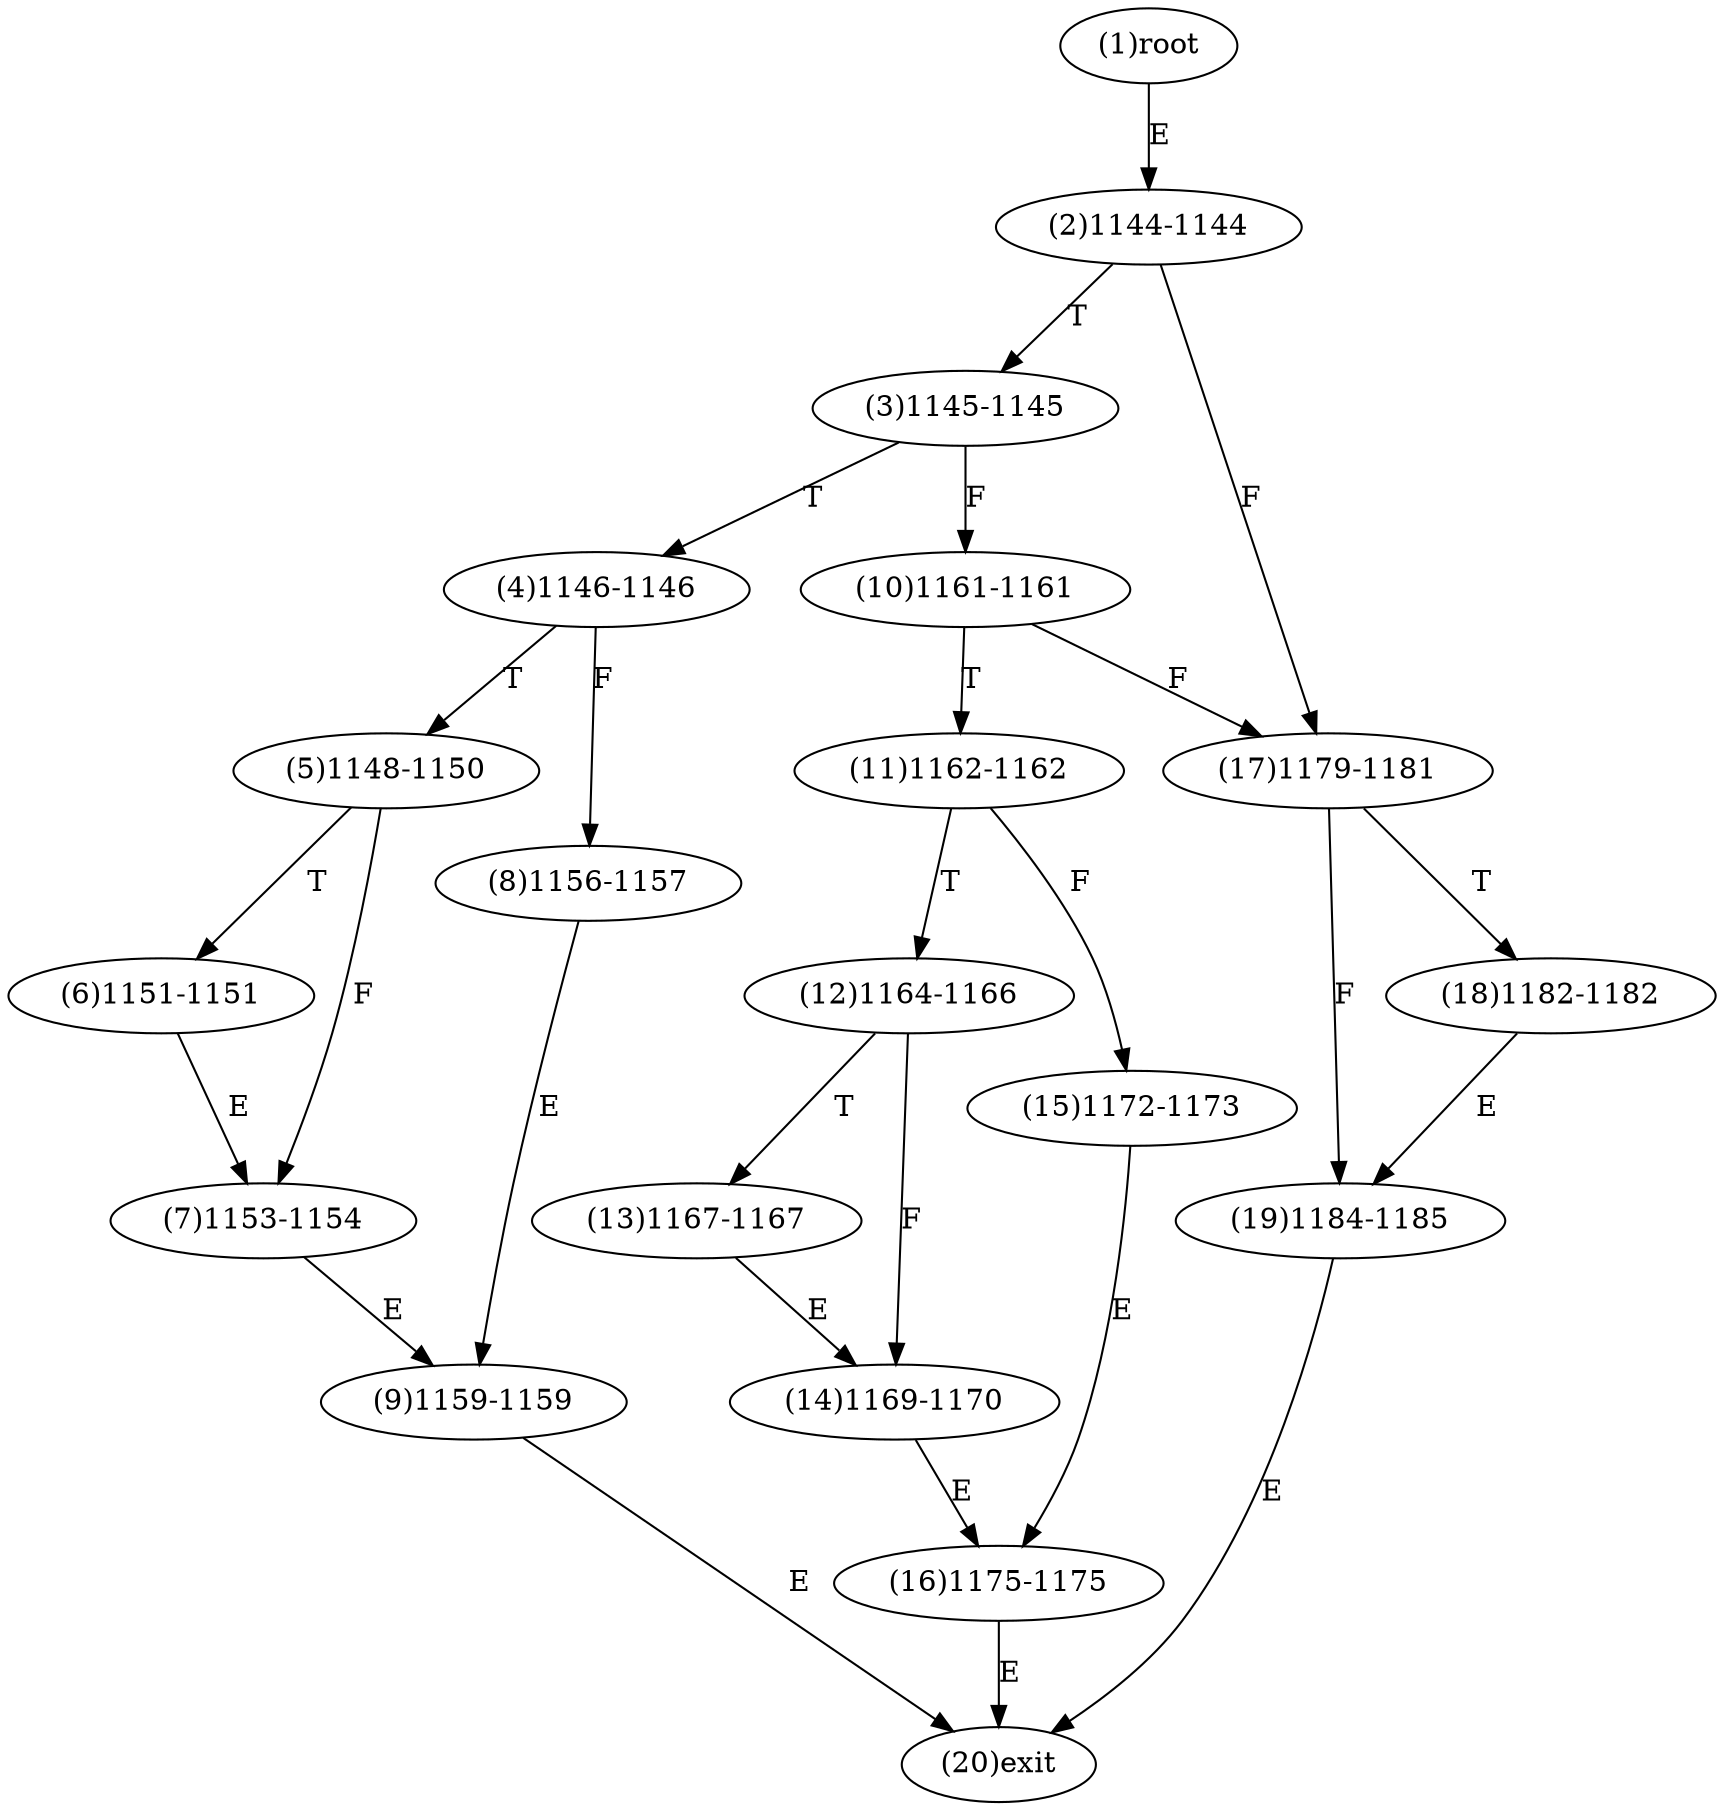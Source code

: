 digraph "" { 
1[ label="(1)root"];
2[ label="(2)1144-1144"];
3[ label="(3)1145-1145"];
4[ label="(4)1146-1146"];
5[ label="(5)1148-1150"];
6[ label="(6)1151-1151"];
7[ label="(7)1153-1154"];
8[ label="(8)1156-1157"];
9[ label="(9)1159-1159"];
10[ label="(10)1161-1161"];
11[ label="(11)1162-1162"];
12[ label="(12)1164-1166"];
13[ label="(13)1167-1167"];
14[ label="(14)1169-1170"];
15[ label="(15)1172-1173"];
17[ label="(17)1179-1181"];
16[ label="(16)1175-1175"];
19[ label="(19)1184-1185"];
18[ label="(18)1182-1182"];
20[ label="(20)exit"];
1->2[ label="E"];
2->17[ label="F"];
2->3[ label="T"];
3->10[ label="F"];
3->4[ label="T"];
4->8[ label="F"];
4->5[ label="T"];
5->7[ label="F"];
5->6[ label="T"];
6->7[ label="E"];
7->9[ label="E"];
8->9[ label="E"];
9->20[ label="E"];
10->17[ label="F"];
10->11[ label="T"];
11->15[ label="F"];
11->12[ label="T"];
12->14[ label="F"];
12->13[ label="T"];
13->14[ label="E"];
14->16[ label="E"];
15->16[ label="E"];
16->20[ label="E"];
17->19[ label="F"];
17->18[ label="T"];
18->19[ label="E"];
19->20[ label="E"];
}